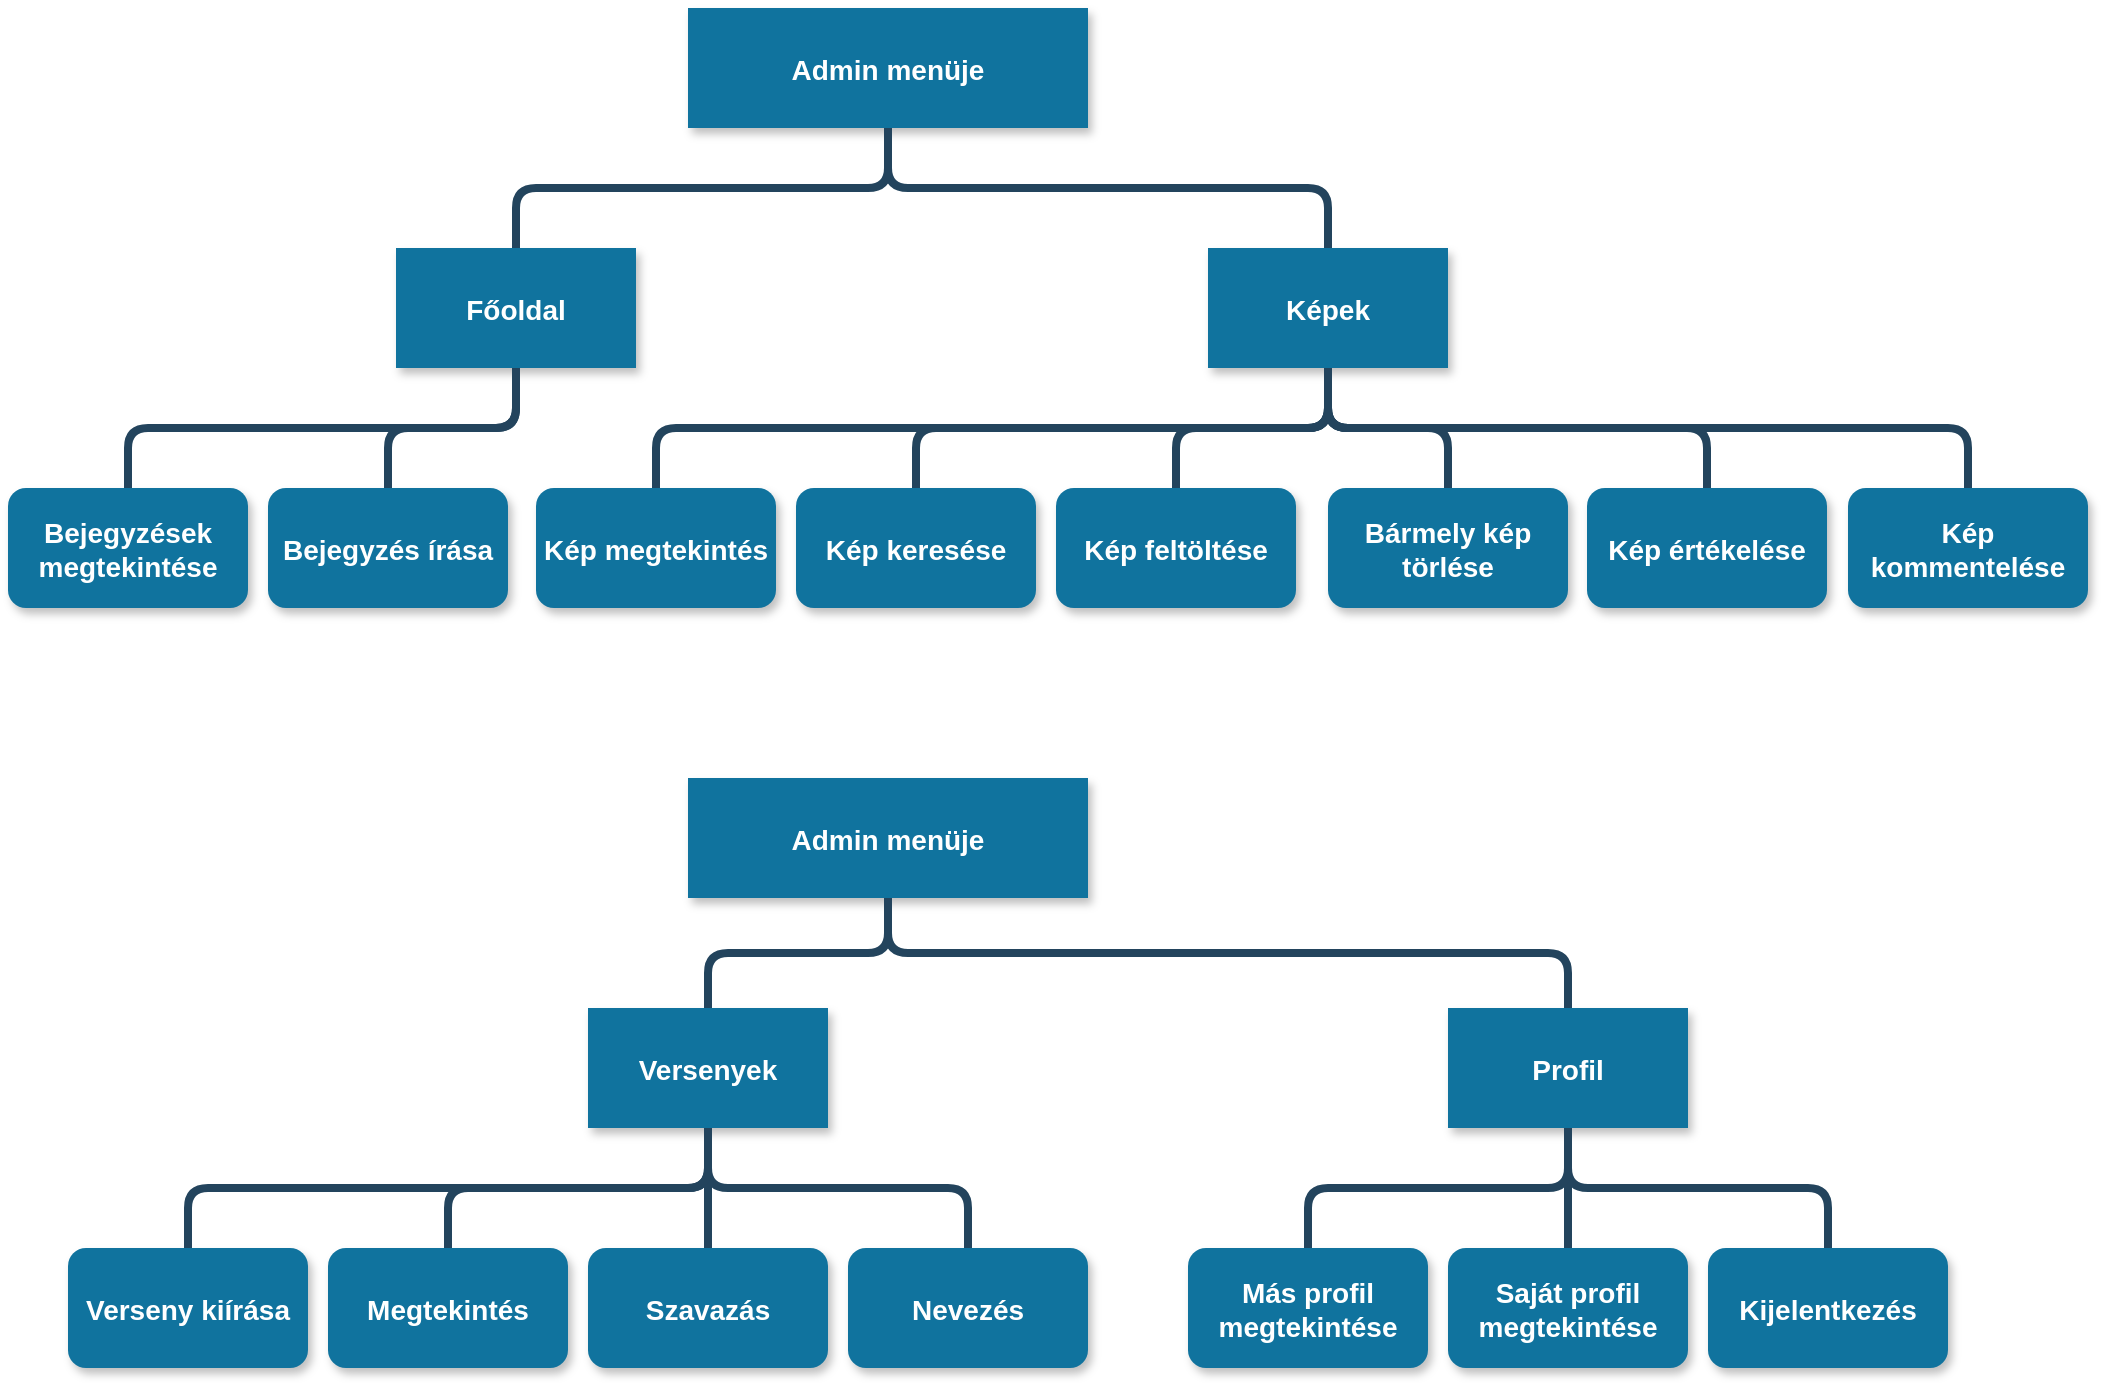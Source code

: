 <mxfile version="13.7.3" type="device"><diagram id="q14PYoUZyS2EzV6iHVNG" name="1 oldal"><mxGraphModel dx="2172" dy="1932" grid="1" gridSize="10" guides="1" tooltips="1" connect="1" arrows="1" fold="1" page="1" pageScale="1" pageWidth="827" pageHeight="1169" math="0" shadow="0"><root><mxCell id="0"/><mxCell id="1" parent="0"/><mxCell id="MzR4gWyw4mtafQMUz-L5-1" value="Admin menüje" style="rounded=0;fillColor=#10739E;strokeColor=none;shadow=1;gradientColor=none;fontStyle=1;fontColor=#FFFFFF;fontSize=14;" vertex="1" parent="1"><mxGeometry x="370" y="140" width="200" height="60" as="geometry"/></mxCell><mxCell id="MzR4gWyw4mtafQMUz-L5-2" value="Főoldal" style="rounded=0;fillColor=#10739E;strokeColor=none;shadow=1;gradientColor=none;fontStyle=1;fontColor=#FFFFFF;fontSize=14;" vertex="1" parent="1"><mxGeometry x="224" y="260" width="120" height="60" as="geometry"/></mxCell><mxCell id="MzR4gWyw4mtafQMUz-L5-3" value="Képek" style="rounded=0;fillColor=#10739E;strokeColor=none;shadow=1;gradientColor=none;fontStyle=1;fontColor=#FFFFFF;fontSize=14;" vertex="1" parent="1"><mxGeometry x="630" y="260" width="120" height="60" as="geometry"/></mxCell><mxCell id="MzR4gWyw4mtafQMUz-L5-4" value="" style="edgeStyle=elbowEdgeStyle;elbow=vertical;strokeWidth=4;endArrow=none;endFill=0;fontStyle=1;strokeColor=#23445D;" edge="1" parent="1" source="MzR4gWyw4mtafQMUz-L5-1" target="MzR4gWyw4mtafQMUz-L5-3"><mxGeometry x="-98" y="125.5" width="100" height="100" as="geometry"><mxPoint x="652" y="365.5" as="sourcePoint"/><mxPoint x="2" y="125.5" as="targetPoint"/></mxGeometry></mxCell><mxCell id="MzR4gWyw4mtafQMUz-L5-5" value="" style="edgeStyle=elbowEdgeStyle;elbow=vertical;strokeWidth=4;endArrow=none;endFill=0;fontStyle=1;strokeColor=#23445D;" edge="1" parent="1" source="MzR4gWyw4mtafQMUz-L5-1" target="MzR4gWyw4mtafQMUz-L5-2"><mxGeometry x="-98" y="125.5" width="100" height="100" as="geometry"><mxPoint x="652" y="365.5" as="sourcePoint"/><mxPoint x="2" y="125.5" as="targetPoint"/></mxGeometry></mxCell><mxCell id="MzR4gWyw4mtafQMUz-L5-6" value="Bejegyzések&#10;megtekintése" style="rounded=1;fillColor=#10739E;strokeColor=none;shadow=1;gradientColor=none;fontStyle=1;fontColor=#FFFFFF;fontSize=14;" vertex="1" parent="1"><mxGeometry x="30" y="380" width="120" height="60" as="geometry"/></mxCell><mxCell id="MzR4gWyw4mtafQMUz-L5-7" value="" style="edgeStyle=elbowEdgeStyle;elbow=vertical;strokeWidth=4;endArrow=none;endFill=0;fontStyle=1;strokeColor=#23445D;" edge="1" parent="1" source="MzR4gWyw4mtafQMUz-L5-2" target="MzR4gWyw4mtafQMUz-L5-6"><mxGeometry x="-294" y="235.5" width="100" height="100" as="geometry"><mxPoint x="544" y="310" as="sourcePoint"/><mxPoint x="184" y="370" as="targetPoint"/></mxGeometry></mxCell><mxCell id="MzR4gWyw4mtafQMUz-L5-8" value="Kép megtekintés" style="rounded=1;fillColor=#10739E;strokeColor=none;shadow=1;gradientColor=none;fontStyle=1;fontColor=#FFFFFF;fontSize=14;" vertex="1" parent="1"><mxGeometry x="294" y="380" width="120" height="60" as="geometry"/></mxCell><mxCell id="MzR4gWyw4mtafQMUz-L5-9" value="Kép keresése" style="rounded=1;fillColor=#10739E;strokeColor=none;shadow=1;gradientColor=none;fontStyle=1;fontColor=#FFFFFF;fontSize=14;" vertex="1" parent="1"><mxGeometry x="424" y="380" width="120" height="60" as="geometry"/></mxCell><mxCell id="MzR4gWyw4mtafQMUz-L5-10" value="" style="edgeStyle=elbowEdgeStyle;elbow=vertical;strokeWidth=4;endArrow=none;endFill=0;fontStyle=1;strokeColor=#23445D;" edge="1" parent="1" source="MzR4gWyw4mtafQMUz-L5-3" target="MzR4gWyw4mtafQMUz-L5-8"><mxGeometry x="-14" y="245.5" width="100" height="100" as="geometry"><mxPoint x="564" y="330" as="sourcePoint"/><mxPoint x="494" y="390" as="targetPoint"/></mxGeometry></mxCell><mxCell id="MzR4gWyw4mtafQMUz-L5-11" value="" style="edgeStyle=elbowEdgeStyle;elbow=vertical;strokeWidth=4;endArrow=none;endFill=0;fontStyle=1;strokeColor=#23445D;" edge="1" parent="1" source="MzR4gWyw4mtafQMUz-L5-3" target="MzR4gWyw4mtafQMUz-L5-9"><mxGeometry x="101" y="235.5" width="100" height="100" as="geometry"><mxPoint x="679" y="320" as="sourcePoint"/><mxPoint x="609" y="380" as="targetPoint"/></mxGeometry></mxCell><mxCell id="MzR4gWyw4mtafQMUz-L5-12" value="Kép feltöltése" style="rounded=1;fillColor=#10739E;strokeColor=none;shadow=1;gradientColor=none;fontStyle=1;fontColor=#FFFFFF;fontSize=14;" vertex="1" parent="1"><mxGeometry x="554" y="380" width="120" height="60" as="geometry"/></mxCell><mxCell id="MzR4gWyw4mtafQMUz-L5-13" value="Kép értékelése" style="rounded=1;fillColor=#10739E;strokeColor=none;shadow=1;gradientColor=none;fontStyle=1;fontColor=#FFFFFF;fontSize=14;" vertex="1" parent="1"><mxGeometry x="819.5" y="380" width="120" height="60" as="geometry"/></mxCell><mxCell id="MzR4gWyw4mtafQMUz-L5-14" value="Kép&#10;kommentelése" style="rounded=1;fillColor=#10739E;strokeColor=none;shadow=1;gradientColor=none;fontStyle=1;fontColor=#FFFFFF;fontSize=14;" vertex="1" parent="1"><mxGeometry x="950" y="380" width="120" height="60" as="geometry"/></mxCell><mxCell id="MzR4gWyw4mtafQMUz-L5-15" value="" style="edgeStyle=elbowEdgeStyle;elbow=vertical;strokeWidth=4;endArrow=none;endFill=0;fontStyle=1;strokeColor=#23445D;" edge="1" parent="1" source="MzR4gWyw4mtafQMUz-L5-3" target="MzR4gWyw4mtafQMUz-L5-12"><mxGeometry x="111" y="245.5" width="100" height="100" as="geometry"><mxPoint x="594" y="330" as="sourcePoint"/><mxPoint x="494" y="390" as="targetPoint"/></mxGeometry></mxCell><mxCell id="MzR4gWyw4mtafQMUz-L5-16" value="" style="edgeStyle=elbowEdgeStyle;elbow=vertical;strokeWidth=4;endArrow=none;endFill=0;fontStyle=1;strokeColor=#23445D;" edge="1" parent="1" source="MzR4gWyw4mtafQMUz-L5-3" target="MzR4gWyw4mtafQMUz-L5-13"><mxGeometry x="121" y="255.5" width="100" height="100" as="geometry"><mxPoint x="604" y="340" as="sourcePoint"/><mxPoint x="504" y="400" as="targetPoint"/></mxGeometry></mxCell><mxCell id="MzR4gWyw4mtafQMUz-L5-17" value="" style="edgeStyle=elbowEdgeStyle;elbow=vertical;strokeWidth=4;endArrow=none;endFill=0;fontStyle=1;strokeColor=#23445D;" edge="1" parent="1" source="MzR4gWyw4mtafQMUz-L5-3" target="MzR4gWyw4mtafQMUz-L5-14"><mxGeometry x="131" y="265.5" width="100" height="100" as="geometry"><mxPoint x="614" y="350" as="sourcePoint"/><mxPoint x="514" y="410" as="targetPoint"/></mxGeometry></mxCell><mxCell id="MzR4gWyw4mtafQMUz-L5-18" value="Admin menüje" style="rounded=0;fillColor=#10739E;strokeColor=none;shadow=1;gradientColor=none;fontStyle=1;fontColor=#FFFFFF;fontSize=14;" vertex="1" parent="1"><mxGeometry x="370" y="525" width="200" height="60" as="geometry"/></mxCell><mxCell id="MzR4gWyw4mtafQMUz-L5-19" value="Versenyek" style="rounded=0;fillColor=#10739E;strokeColor=none;shadow=1;gradientColor=none;fontStyle=1;fontColor=#FFFFFF;fontSize=14;" vertex="1" parent="1"><mxGeometry x="320" y="640" width="120" height="60" as="geometry"/></mxCell><mxCell id="MzR4gWyw4mtafQMUz-L5-20" value="Profil" style="rounded=0;fillColor=#10739E;strokeColor=none;shadow=1;gradientColor=none;fontStyle=1;fontColor=#FFFFFF;fontSize=14;" vertex="1" parent="1"><mxGeometry x="750" y="640" width="120" height="60" as="geometry"/></mxCell><mxCell id="MzR4gWyw4mtafQMUz-L5-21" value="Megtekintés" style="rounded=1;fillColor=#10739E;strokeColor=none;shadow=1;gradientColor=none;fontStyle=1;fontColor=#FFFFFF;fontSize=14;" vertex="1" parent="1"><mxGeometry x="190" y="760" width="120" height="60" as="geometry"/></mxCell><mxCell id="MzR4gWyw4mtafQMUz-L5-22" value="" style="edgeStyle=elbowEdgeStyle;elbow=vertical;strokeWidth=4;endArrow=none;endFill=0;fontStyle=1;strokeColor=#23445D;" edge="1" parent="1" source="MzR4gWyw4mtafQMUz-L5-19" target="MzR4gWyw4mtafQMUz-L5-21"><mxGeometry x="-423" y="625.5" width="100" height="100" as="geometry"><mxPoint x="60" y="710" as="sourcePoint"/><mxPoint x="140" y="770" as="targetPoint"/></mxGeometry></mxCell><mxCell id="MzR4gWyw4mtafQMUz-L5-23" value="Kijelentkezés" style="rounded=1;fillColor=#10739E;strokeColor=none;shadow=1;gradientColor=none;fontStyle=1;fontColor=#FFFFFF;fontSize=14;" vertex="1" parent="1"><mxGeometry x="880" y="760" width="120" height="60" as="geometry"/></mxCell><mxCell id="MzR4gWyw4mtafQMUz-L5-24" value="Saját profil&#10;megtekintése" style="rounded=1;fillColor=#10739E;strokeColor=none;shadow=1;gradientColor=none;fontStyle=1;fontColor=#FFFFFF;fontSize=14;" vertex="1" parent="1"><mxGeometry x="750" y="760" width="120" height="60" as="geometry"/></mxCell><mxCell id="MzR4gWyw4mtafQMUz-L5-25" value="" style="edgeStyle=elbowEdgeStyle;elbow=vertical;strokeWidth=4;endArrow=none;endFill=0;fontStyle=1;strokeColor=#23445D;" edge="1" parent="1" source="MzR4gWyw4mtafQMUz-L5-20" target="MzR4gWyw4mtafQMUz-L5-23"><mxGeometry x="121.5" y="635.5" width="100" height="100" as="geometry"><mxPoint x="794.5" y="710" as="sourcePoint"/><mxPoint x="824.5" y="770" as="targetPoint"/></mxGeometry></mxCell><mxCell id="MzR4gWyw4mtafQMUz-L5-26" value="" style="edgeStyle=elbowEdgeStyle;elbow=vertical;strokeWidth=4;endArrow=none;endFill=0;fontStyle=1;strokeColor=#23445D;" edge="1" parent="1" source="MzR4gWyw4mtafQMUz-L5-20" target="MzR4gWyw4mtafQMUz-L5-24"><mxGeometry x="196.5" y="625.5" width="100" height="100" as="geometry"><mxPoint x="869.5" y="700" as="sourcePoint"/><mxPoint x="899.5" y="760" as="targetPoint"/></mxGeometry></mxCell><mxCell id="MzR4gWyw4mtafQMUz-L5-27" value="Szavazás" style="rounded=1;fillColor=#10739E;strokeColor=none;shadow=1;gradientColor=none;fontStyle=1;fontColor=#FFFFFF;fontSize=14;" vertex="1" parent="1"><mxGeometry x="320" y="760" width="120" height="60" as="geometry"/></mxCell><mxCell id="MzR4gWyw4mtafQMUz-L5-28" value="Nevezés" style="rounded=1;fillColor=#10739E;strokeColor=none;shadow=1;gradientColor=none;fontStyle=1;fontColor=#FFFFFF;fontSize=14;" vertex="1" parent="1"><mxGeometry x="450" y="760" width="120" height="60" as="geometry"/></mxCell><mxCell id="MzR4gWyw4mtafQMUz-L5-29" value="" style="edgeStyle=elbowEdgeStyle;elbow=vertical;strokeWidth=4;endArrow=none;endFill=0;fontStyle=1;strokeColor=#23445D;" edge="1" parent="1" source="MzR4gWyw4mtafQMUz-L5-19" target="MzR4gWyw4mtafQMUz-L5-28"><mxGeometry x="-413" y="635.5" width="100" height="100" as="geometry"><mxPoint x="390" y="710" as="sourcePoint"/><mxPoint x="260" y="770" as="targetPoint"/></mxGeometry></mxCell><mxCell id="MzR4gWyw4mtafQMUz-L5-30" value="" style="edgeStyle=elbowEdgeStyle;elbow=vertical;strokeWidth=4;endArrow=none;endFill=0;fontStyle=1;strokeColor=#23445D;" edge="1" parent="1" source="MzR4gWyw4mtafQMUz-L5-19" target="MzR4gWyw4mtafQMUz-L5-27"><mxGeometry x="-403" y="645.5" width="100" height="100" as="geometry"><mxPoint x="400" y="720" as="sourcePoint"/><mxPoint x="270" y="780" as="targetPoint"/></mxGeometry></mxCell><mxCell id="MzR4gWyw4mtafQMUz-L5-31" value="" style="edgeStyle=elbowEdgeStyle;elbow=vertical;strokeWidth=4;endArrow=none;endFill=0;fontStyle=1;strokeColor=#23445D;" edge="1" parent="1" source="MzR4gWyw4mtafQMUz-L5-18" target="MzR4gWyw4mtafQMUz-L5-20"><mxGeometry x="46.5" y="635.5" width="100" height="100" as="geometry"><mxPoint x="729.5" y="710" as="sourcePoint"/><mxPoint x="660" y="770" as="targetPoint"/></mxGeometry></mxCell><mxCell id="MzR4gWyw4mtafQMUz-L5-32" value="" style="edgeStyle=elbowEdgeStyle;elbow=vertical;strokeWidth=4;endArrow=none;endFill=0;fontStyle=1;strokeColor=#23445D;" edge="1" parent="1" source="MzR4gWyw4mtafQMUz-L5-18" target="MzR4gWyw4mtafQMUz-L5-19"><mxGeometry x="56.5" y="645.5" width="100" height="100" as="geometry"><mxPoint x="739.5" y="720" as="sourcePoint"/><mxPoint x="670" y="780" as="targetPoint"/></mxGeometry></mxCell><mxCell id="MzR4gWyw4mtafQMUz-L5-33" value="Bejegyzés írása" style="rounded=1;fillColor=#10739E;strokeColor=none;shadow=1;gradientColor=none;fontStyle=1;fontColor=#FFFFFF;fontSize=14;" vertex="1" parent="1"><mxGeometry x="160" y="380" width="120" height="60" as="geometry"/></mxCell><mxCell id="MzR4gWyw4mtafQMUz-L5-35" value="Bármely kép&#10;törlése" style="rounded=1;fillColor=#10739E;strokeColor=none;shadow=1;gradientColor=none;fontStyle=1;fontColor=#FFFFFF;fontSize=14;" vertex="1" parent="1"><mxGeometry x="690" y="380" width="120" height="60" as="geometry"/></mxCell><mxCell id="MzR4gWyw4mtafQMUz-L5-36" value="" style="edgeStyle=elbowEdgeStyle;elbow=vertical;strokeWidth=4;endArrow=none;endFill=0;fontStyle=1;strokeColor=#23445D;" edge="1" parent="1" source="MzR4gWyw4mtafQMUz-L5-2" target="MzR4gWyw4mtafQMUz-L5-33"><mxGeometry x="-284" y="245.5" width="100" height="100" as="geometry"><mxPoint x="294" y="330" as="sourcePoint"/><mxPoint x="100" y="390" as="targetPoint"/></mxGeometry></mxCell><mxCell id="MzR4gWyw4mtafQMUz-L5-37" value="Verseny kiírása" style="rounded=1;fillColor=#10739E;strokeColor=none;shadow=1;gradientColor=none;fontStyle=1;fontColor=#FFFFFF;fontSize=14;" vertex="1" parent="1"><mxGeometry x="60" y="760" width="120" height="60" as="geometry"/></mxCell><mxCell id="MzR4gWyw4mtafQMUz-L5-38" value="" style="edgeStyle=elbowEdgeStyle;elbow=vertical;strokeWidth=4;endArrow=none;endFill=0;fontStyle=1;strokeColor=#23445D;" edge="1" parent="1" source="MzR4gWyw4mtafQMUz-L5-19" target="MzR4gWyw4mtafQMUz-L5-37"><mxGeometry x="-413" y="635.5" width="100" height="100" as="geometry"><mxPoint x="390" y="710" as="sourcePoint"/><mxPoint x="260" y="770" as="targetPoint"/></mxGeometry></mxCell><mxCell id="MzR4gWyw4mtafQMUz-L5-39" value="Más profil&#10;megtekintése" style="rounded=1;fillColor=#10739E;strokeColor=none;shadow=1;gradientColor=none;fontStyle=1;fontColor=#FFFFFF;fontSize=14;" vertex="1" parent="1"><mxGeometry x="620" y="760" width="120" height="60" as="geometry"/></mxCell><mxCell id="MzR4gWyw4mtafQMUz-L5-40" value="" style="edgeStyle=elbowEdgeStyle;elbow=vertical;strokeWidth=4;endArrow=none;endFill=0;fontStyle=1;strokeColor=#23445D;" edge="1" parent="1" source="MzR4gWyw4mtafQMUz-L5-20" target="MzR4gWyw4mtafQMUz-L5-39"><mxGeometry x="206.5" y="635.5" width="100" height="100" as="geometry"><mxPoint x="889.5" y="710" as="sourcePoint"/><mxPoint x="820" y="770" as="targetPoint"/></mxGeometry></mxCell><mxCell id="MzR4gWyw4mtafQMUz-L5-41" value="" style="edgeStyle=elbowEdgeStyle;elbow=vertical;strokeWidth=4;endArrow=none;endFill=0;fontStyle=1;strokeColor=#23445D;" edge="1" parent="1" source="MzR4gWyw4mtafQMUz-L5-3" target="MzR4gWyw4mtafQMUz-L5-35"><mxGeometry x="141" y="275.5" width="100" height="100" as="geometry"><mxPoint x="700" y="330" as="sourcePoint"/><mxPoint x="1020" y="390" as="targetPoint"/></mxGeometry></mxCell></root></mxGraphModel></diagram></mxfile>